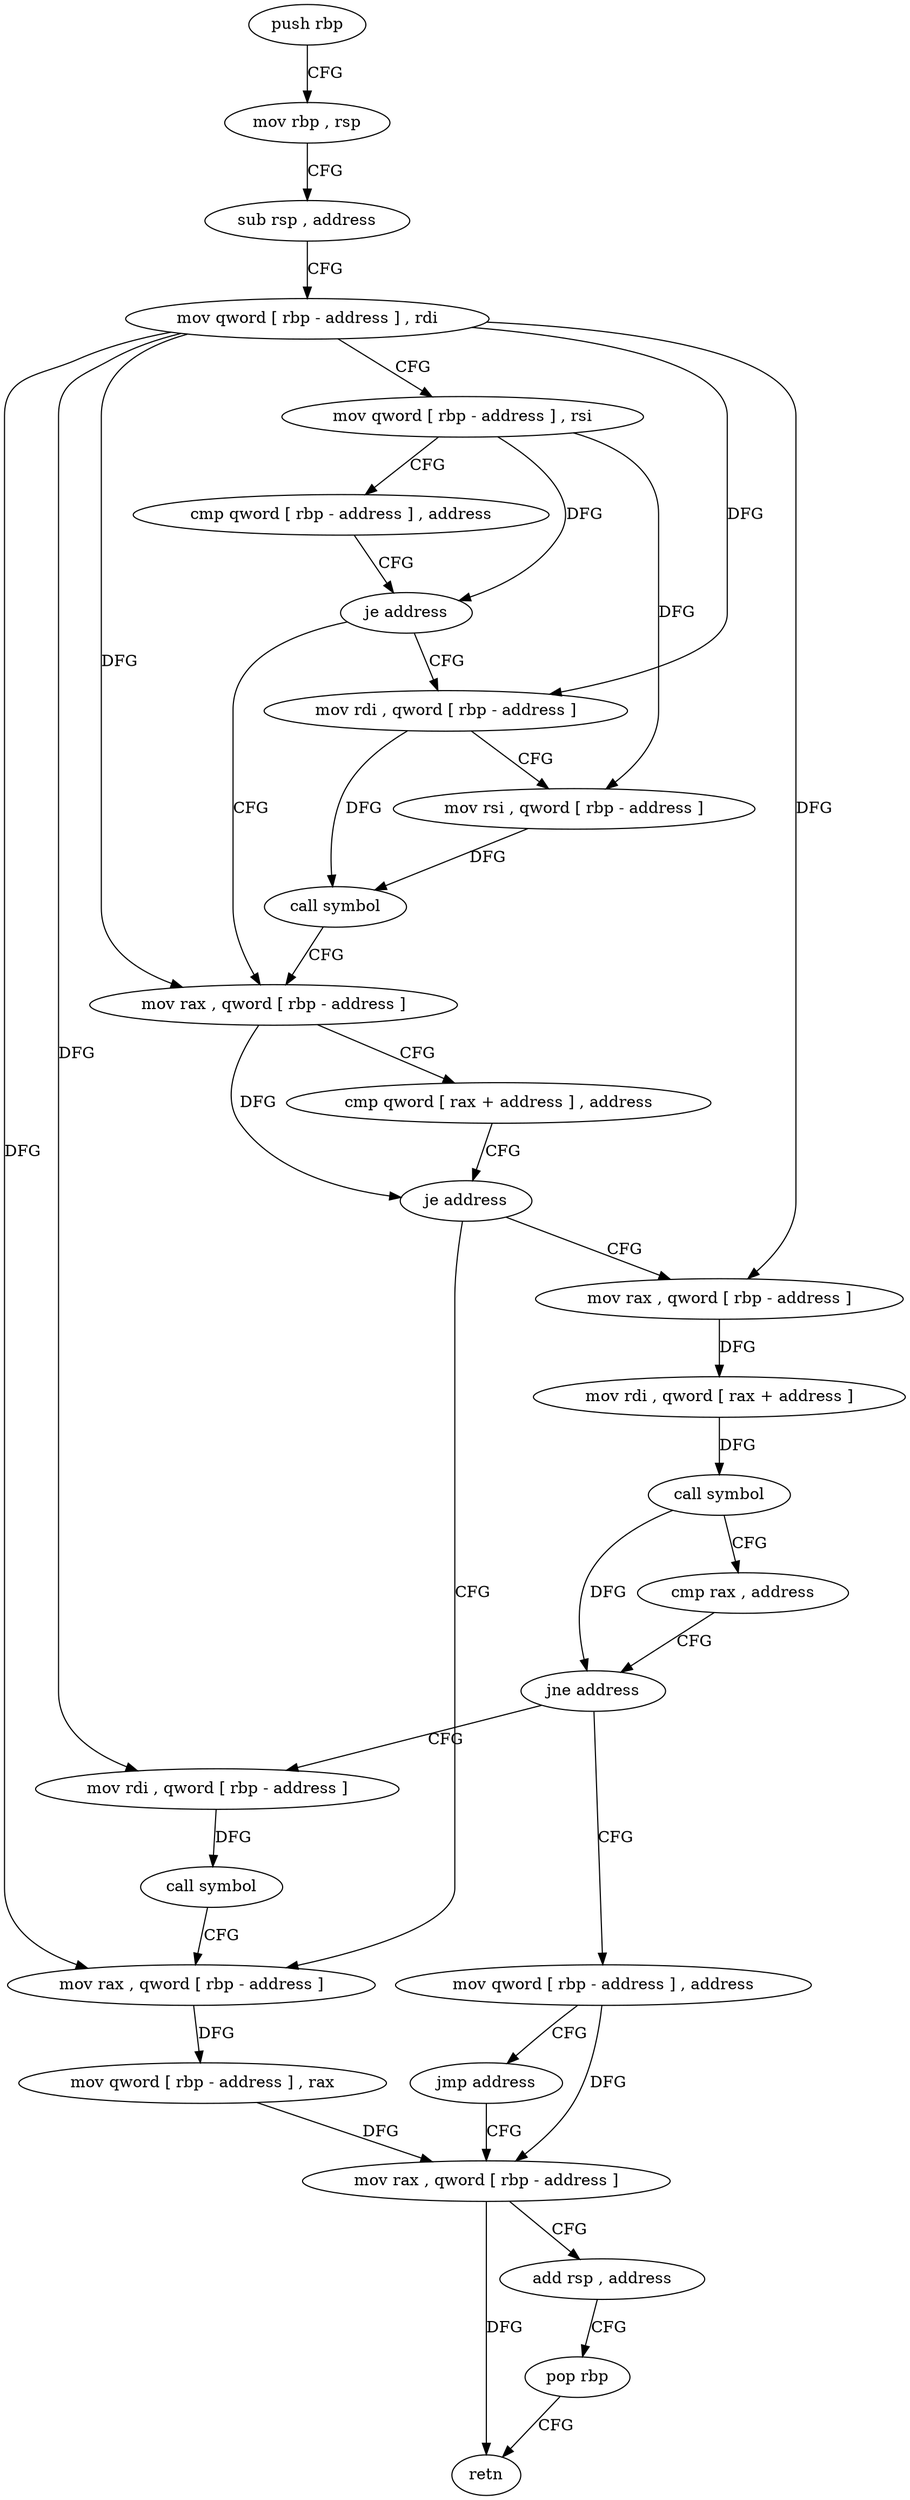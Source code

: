 digraph "func" {
"98368" [label = "push rbp" ]
"98369" [label = "mov rbp , rsp" ]
"98372" [label = "sub rsp , address" ]
"98376" [label = "mov qword [ rbp - address ] , rdi" ]
"98380" [label = "mov qword [ rbp - address ] , rsi" ]
"98384" [label = "cmp qword [ rbp - address ] , address" ]
"98389" [label = "je address" ]
"98408" [label = "mov rax , qword [ rbp - address ]" ]
"98395" [label = "mov rdi , qword [ rbp - address ]" ]
"98412" [label = "cmp qword [ rax + address ] , address" ]
"98417" [label = "je address" ]
"98468" [label = "mov rax , qword [ rbp - address ]" ]
"98423" [label = "mov rax , qword [ rbp - address ]" ]
"98399" [label = "mov rsi , qword [ rbp - address ]" ]
"98403" [label = "call symbol" ]
"98472" [label = "mov qword [ rbp - address ] , rax" ]
"98476" [label = "mov rax , qword [ rbp - address ]" ]
"98427" [label = "mov rdi , qword [ rax + address ]" ]
"98431" [label = "call symbol" ]
"98436" [label = "cmp rax , address" ]
"98440" [label = "jne address" ]
"98459" [label = "mov rdi , qword [ rbp - address ]" ]
"98446" [label = "mov qword [ rbp - address ] , address" ]
"98463" [label = "call symbol" ]
"98454" [label = "jmp address" ]
"98480" [label = "add rsp , address" ]
"98484" [label = "pop rbp" ]
"98485" [label = "retn" ]
"98368" -> "98369" [ label = "CFG" ]
"98369" -> "98372" [ label = "CFG" ]
"98372" -> "98376" [ label = "CFG" ]
"98376" -> "98380" [ label = "CFG" ]
"98376" -> "98408" [ label = "DFG" ]
"98376" -> "98395" [ label = "DFG" ]
"98376" -> "98468" [ label = "DFG" ]
"98376" -> "98423" [ label = "DFG" ]
"98376" -> "98459" [ label = "DFG" ]
"98380" -> "98384" [ label = "CFG" ]
"98380" -> "98389" [ label = "DFG" ]
"98380" -> "98399" [ label = "DFG" ]
"98384" -> "98389" [ label = "CFG" ]
"98389" -> "98408" [ label = "CFG" ]
"98389" -> "98395" [ label = "CFG" ]
"98408" -> "98412" [ label = "CFG" ]
"98408" -> "98417" [ label = "DFG" ]
"98395" -> "98399" [ label = "CFG" ]
"98395" -> "98403" [ label = "DFG" ]
"98412" -> "98417" [ label = "CFG" ]
"98417" -> "98468" [ label = "CFG" ]
"98417" -> "98423" [ label = "CFG" ]
"98468" -> "98472" [ label = "DFG" ]
"98423" -> "98427" [ label = "DFG" ]
"98399" -> "98403" [ label = "DFG" ]
"98403" -> "98408" [ label = "CFG" ]
"98472" -> "98476" [ label = "DFG" ]
"98476" -> "98480" [ label = "CFG" ]
"98476" -> "98485" [ label = "DFG" ]
"98427" -> "98431" [ label = "DFG" ]
"98431" -> "98436" [ label = "CFG" ]
"98431" -> "98440" [ label = "DFG" ]
"98436" -> "98440" [ label = "CFG" ]
"98440" -> "98459" [ label = "CFG" ]
"98440" -> "98446" [ label = "CFG" ]
"98459" -> "98463" [ label = "DFG" ]
"98446" -> "98454" [ label = "CFG" ]
"98446" -> "98476" [ label = "DFG" ]
"98463" -> "98468" [ label = "CFG" ]
"98454" -> "98476" [ label = "CFG" ]
"98480" -> "98484" [ label = "CFG" ]
"98484" -> "98485" [ label = "CFG" ]
}
